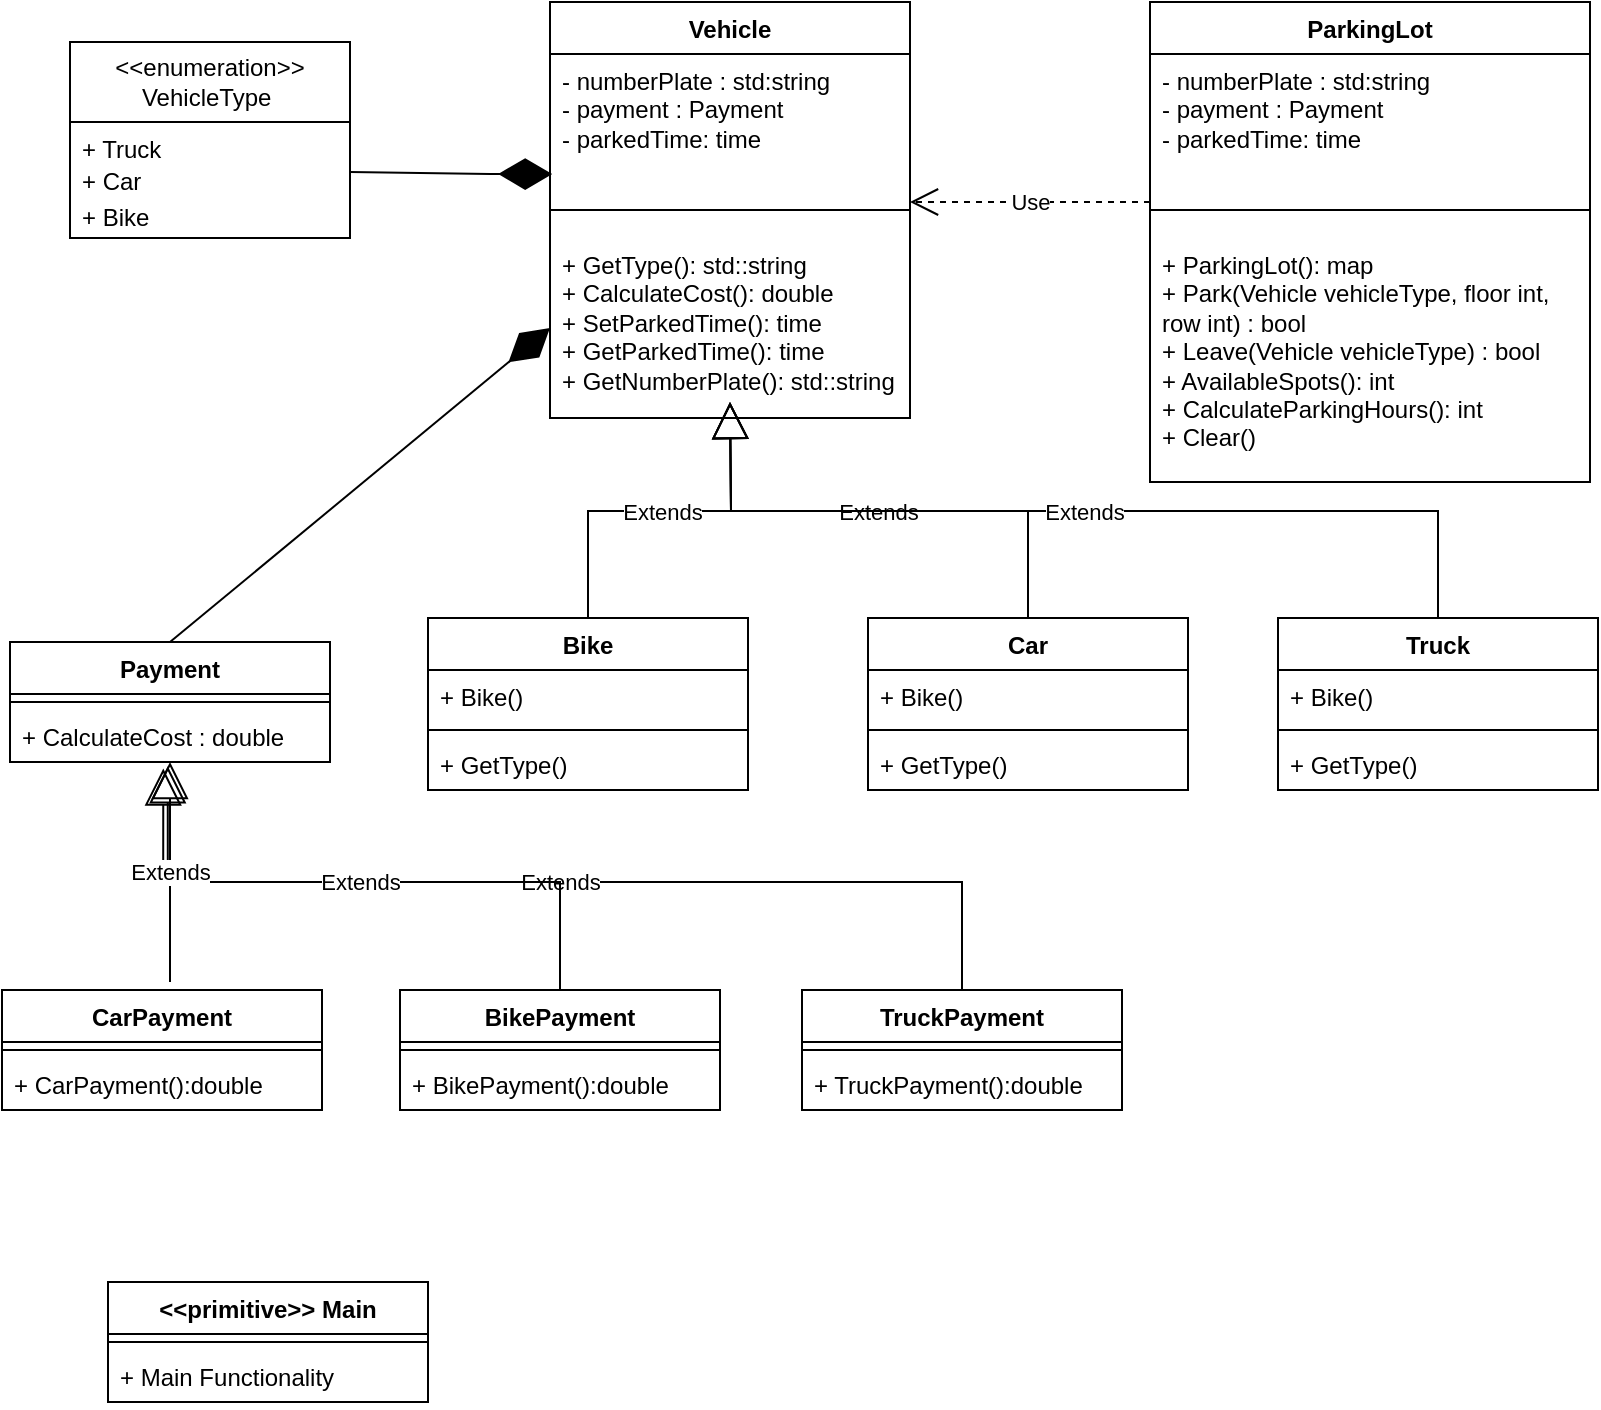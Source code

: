<mxfile version="24.7.10">
  <diagram name="Page-1" id="SAhULCFmGrawdrRfO05f">
    <mxGraphModel dx="276" dy="122" grid="1" gridSize="10" guides="1" tooltips="1" connect="1" arrows="1" fold="1" page="1" pageScale="1" pageWidth="827" pageHeight="1169" math="0" shadow="0">
      <root>
        <mxCell id="0" />
        <mxCell id="1" parent="0" />
        <mxCell id="09kZFXPRxGzwBJFV6vJo-1" value="Vehicle" style="swimlane;fontStyle=1;align=center;verticalAlign=top;childLayout=stackLayout;horizontal=1;startSize=26;horizontalStack=0;resizeParent=1;resizeParentMax=0;resizeLast=0;collapsible=1;marginBottom=0;whiteSpace=wrap;html=1;" parent="1" vertex="1">
          <mxGeometry x="300" y="110" width="180" height="208" as="geometry" />
        </mxCell>
        <mxCell id="09kZFXPRxGzwBJFV6vJo-2" value="- numberPlate : std:string&lt;div&gt;- payment : Payment&lt;/div&gt;&lt;div&gt;- parkedTime: time&lt;/div&gt;" style="text;strokeColor=none;fillColor=none;align=left;verticalAlign=top;spacingLeft=4;spacingRight=4;overflow=hidden;rotatable=0;points=[[0,0.5],[1,0.5]];portConstraint=eastwest;whiteSpace=wrap;html=1;" parent="09kZFXPRxGzwBJFV6vJo-1" vertex="1">
          <mxGeometry y="26" width="180" height="64" as="geometry" />
        </mxCell>
        <mxCell id="09kZFXPRxGzwBJFV6vJo-3" value="" style="line;strokeWidth=1;fillColor=none;align=left;verticalAlign=middle;spacingTop=-1;spacingLeft=3;spacingRight=3;rotatable=0;labelPosition=right;points=[];portConstraint=eastwest;strokeColor=inherit;" parent="09kZFXPRxGzwBJFV6vJo-1" vertex="1">
          <mxGeometry y="90" width="180" height="28" as="geometry" />
        </mxCell>
        <mxCell id="09kZFXPRxGzwBJFV6vJo-4" value="+ GetType(): std::string&lt;div&gt;+ CalculateCost(): double&lt;/div&gt;&lt;div&gt;+ SetParkedTime(): time&lt;/div&gt;&lt;div&gt;+ GetParkedTime(): time&lt;/div&gt;&lt;div&gt;+ GetNumberPlate(): std::string&lt;/div&gt;" style="text;strokeColor=none;fillColor=none;align=left;verticalAlign=top;spacingLeft=4;spacingRight=4;overflow=hidden;rotatable=0;points=[[0,0.5],[1,0.5]];portConstraint=eastwest;whiteSpace=wrap;html=1;" parent="09kZFXPRxGzwBJFV6vJo-1" vertex="1">
          <mxGeometry y="118" width="180" height="90" as="geometry" />
        </mxCell>
        <mxCell id="09kZFXPRxGzwBJFV6vJo-11" value="&amp;lt;&lt;span class=&quot;xml&quot;&gt;&amp;lt;&lt;span class=&quot;hljs-name&quot;&gt;enumeration&lt;/span&gt;&amp;gt;&lt;/span&gt;&amp;gt;&lt;div&gt;VehicleType&amp;nbsp;&lt;/div&gt;" style="swimlane;fontStyle=0;childLayout=stackLayout;horizontal=1;startSize=40;fillColor=none;horizontalStack=0;resizeParent=1;resizeParentMax=0;resizeLast=0;collapsible=1;marginBottom=0;whiteSpace=wrap;html=1;" parent="1" vertex="1">
          <mxGeometry x="60" y="130" width="140" height="98" as="geometry">
            <mxRectangle x="60" y="159" width="140" height="40" as="alternateBounds" />
          </mxGeometry>
        </mxCell>
        <mxCell id="09kZFXPRxGzwBJFV6vJo-12" value="+ Truck" style="text;strokeColor=none;fillColor=none;align=left;verticalAlign=top;spacingLeft=4;spacingRight=4;overflow=hidden;rotatable=0;points=[[0,0.5],[1,0.5]];portConstraint=eastwest;whiteSpace=wrap;html=1;" parent="09kZFXPRxGzwBJFV6vJo-11" vertex="1">
          <mxGeometry y="40" width="140" height="16" as="geometry" />
        </mxCell>
        <mxCell id="09kZFXPRxGzwBJFV6vJo-13" value="+ Car" style="text;strokeColor=none;fillColor=none;align=left;verticalAlign=top;spacingLeft=4;spacingRight=4;overflow=hidden;rotatable=0;points=[[0,0.5],[1,0.5]];portConstraint=eastwest;whiteSpace=wrap;html=1;" parent="09kZFXPRxGzwBJFV6vJo-11" vertex="1">
          <mxGeometry y="56" width="140" height="18" as="geometry" />
        </mxCell>
        <mxCell id="09kZFXPRxGzwBJFV6vJo-14" value="+ Bike" style="text;strokeColor=none;fillColor=none;align=left;verticalAlign=top;spacingLeft=4;spacingRight=4;overflow=hidden;rotatable=0;points=[[0,0.5],[1,0.5]];portConstraint=eastwest;whiteSpace=wrap;html=1;" parent="09kZFXPRxGzwBJFV6vJo-11" vertex="1">
          <mxGeometry y="74" width="140" height="24" as="geometry" />
        </mxCell>
        <mxCell id="09kZFXPRxGzwBJFV6vJo-16" value="" style="endArrow=diamondThin;endFill=1;endSize=24;html=1;rounded=0;exitX=1;exitY=0.5;exitDx=0;exitDy=0;entryX=0.006;entryY=0.938;entryDx=0;entryDy=0;entryPerimeter=0;" parent="1" source="09kZFXPRxGzwBJFV6vJo-13" target="09kZFXPRxGzwBJFV6vJo-2" edge="1">
          <mxGeometry width="160" relative="1" as="geometry">
            <mxPoint x="330" y="430" as="sourcePoint" />
            <mxPoint x="490" y="430" as="targetPoint" />
            <Array as="points">
              <mxPoint x="270" y="196" />
            </Array>
          </mxGeometry>
        </mxCell>
        <mxCell id="09kZFXPRxGzwBJFV6vJo-17" value="ParkingLot" style="swimlane;fontStyle=1;align=center;verticalAlign=top;childLayout=stackLayout;horizontal=1;startSize=26;horizontalStack=0;resizeParent=1;resizeParentMax=0;resizeLast=0;collapsible=1;marginBottom=0;whiteSpace=wrap;html=1;" parent="1" vertex="1">
          <mxGeometry x="600" y="110" width="220" height="240" as="geometry" />
        </mxCell>
        <mxCell id="09kZFXPRxGzwBJFV6vJo-18" value="- numberPlate : std:string&lt;div&gt;- payment : Payment&lt;/div&gt;&lt;div&gt;- parkedTime: time&lt;/div&gt;" style="text;strokeColor=none;fillColor=none;align=left;verticalAlign=top;spacingLeft=4;spacingRight=4;overflow=hidden;rotatable=0;points=[[0,0.5],[1,0.5]];portConstraint=eastwest;whiteSpace=wrap;html=1;" parent="09kZFXPRxGzwBJFV6vJo-17" vertex="1">
          <mxGeometry y="26" width="220" height="64" as="geometry" />
        </mxCell>
        <mxCell id="09kZFXPRxGzwBJFV6vJo-19" value="" style="line;strokeWidth=1;fillColor=none;align=left;verticalAlign=middle;spacingTop=-1;spacingLeft=3;spacingRight=3;rotatable=0;labelPosition=right;points=[];portConstraint=eastwest;strokeColor=inherit;" parent="09kZFXPRxGzwBJFV6vJo-17" vertex="1">
          <mxGeometry y="90" width="220" height="28" as="geometry" />
        </mxCell>
        <mxCell id="09kZFXPRxGzwBJFV6vJo-20" value="+ ParkingLot(): map&lt;div&gt;+ Park(Vehicle vehicleType, floor int, row int) : bool&lt;div&gt;+ Leave(&lt;span style=&quot;background-color: initial;&quot;&gt;Vehicle vehicleType&lt;/span&gt;&lt;span style=&quot;background-color: initial;&quot;&gt;) : bool&lt;/span&gt;&lt;/div&gt;&lt;div&gt;+ AvailableSpots(): int&lt;/div&gt;&lt;/div&gt;&lt;div&gt;+ CalculateParkingHours(): int&lt;/div&gt;&lt;div&gt;+ Clear()&lt;/div&gt;" style="text;strokeColor=none;fillColor=none;align=left;verticalAlign=top;spacingLeft=4;spacingRight=4;overflow=hidden;rotatable=0;points=[[0,0.5],[1,0.5]];portConstraint=eastwest;whiteSpace=wrap;html=1;" parent="09kZFXPRxGzwBJFV6vJo-17" vertex="1">
          <mxGeometry y="118" width="220" height="122" as="geometry" />
        </mxCell>
        <mxCell id="09kZFXPRxGzwBJFV6vJo-21" value="Use" style="endArrow=open;endSize=12;dashed=1;html=1;rounded=0;" parent="1" edge="1">
          <mxGeometry width="160" relative="1" as="geometry">
            <mxPoint x="600" y="210" as="sourcePoint" />
            <mxPoint x="480" y="210" as="targetPoint" />
          </mxGeometry>
        </mxCell>
        <mxCell id="09kZFXPRxGzwBJFV6vJo-22" value="Car" style="swimlane;fontStyle=1;align=center;verticalAlign=top;childLayout=stackLayout;horizontal=1;startSize=26;horizontalStack=0;resizeParent=1;resizeParentMax=0;resizeLast=0;collapsible=1;marginBottom=0;whiteSpace=wrap;html=1;" parent="1" vertex="1">
          <mxGeometry x="459" y="418" width="160" height="86" as="geometry" />
        </mxCell>
        <mxCell id="09kZFXPRxGzwBJFV6vJo-23" value="+ Bike()" style="text;strokeColor=none;fillColor=none;align=left;verticalAlign=top;spacingLeft=4;spacingRight=4;overflow=hidden;rotatable=0;points=[[0,0.5],[1,0.5]];portConstraint=eastwest;whiteSpace=wrap;html=1;" parent="09kZFXPRxGzwBJFV6vJo-22" vertex="1">
          <mxGeometry y="26" width="160" height="26" as="geometry" />
        </mxCell>
        <mxCell id="09kZFXPRxGzwBJFV6vJo-24" value="" style="line;strokeWidth=1;fillColor=none;align=left;verticalAlign=middle;spacingTop=-1;spacingLeft=3;spacingRight=3;rotatable=0;labelPosition=right;points=[];portConstraint=eastwest;strokeColor=inherit;" parent="09kZFXPRxGzwBJFV6vJo-22" vertex="1">
          <mxGeometry y="52" width="160" height="8" as="geometry" />
        </mxCell>
        <mxCell id="09kZFXPRxGzwBJFV6vJo-25" value="+ GetType()" style="text;strokeColor=none;fillColor=none;align=left;verticalAlign=top;spacingLeft=4;spacingRight=4;overflow=hidden;rotatable=0;points=[[0,0.5],[1,0.5]];portConstraint=eastwest;whiteSpace=wrap;html=1;" parent="09kZFXPRxGzwBJFV6vJo-22" vertex="1">
          <mxGeometry y="60" width="160" height="26" as="geometry" />
        </mxCell>
        <mxCell id="09kZFXPRxGzwBJFV6vJo-26" value="Bike" style="swimlane;fontStyle=1;align=center;verticalAlign=top;childLayout=stackLayout;horizontal=1;startSize=26;horizontalStack=0;resizeParent=1;resizeParentMax=0;resizeLast=0;collapsible=1;marginBottom=0;whiteSpace=wrap;html=1;" parent="1" vertex="1">
          <mxGeometry x="239" y="418" width="160" height="86" as="geometry" />
        </mxCell>
        <mxCell id="09kZFXPRxGzwBJFV6vJo-27" value="+ Bike()" style="text;strokeColor=none;fillColor=none;align=left;verticalAlign=top;spacingLeft=4;spacingRight=4;overflow=hidden;rotatable=0;points=[[0,0.5],[1,0.5]];portConstraint=eastwest;whiteSpace=wrap;html=1;" parent="09kZFXPRxGzwBJFV6vJo-26" vertex="1">
          <mxGeometry y="26" width="160" height="26" as="geometry" />
        </mxCell>
        <mxCell id="09kZFXPRxGzwBJFV6vJo-28" value="" style="line;strokeWidth=1;fillColor=none;align=left;verticalAlign=middle;spacingTop=-1;spacingLeft=3;spacingRight=3;rotatable=0;labelPosition=right;points=[];portConstraint=eastwest;strokeColor=inherit;" parent="09kZFXPRxGzwBJFV6vJo-26" vertex="1">
          <mxGeometry y="52" width="160" height="8" as="geometry" />
        </mxCell>
        <mxCell id="09kZFXPRxGzwBJFV6vJo-29" value="+ GetType()" style="text;strokeColor=none;fillColor=none;align=left;verticalAlign=top;spacingLeft=4;spacingRight=4;overflow=hidden;rotatable=0;points=[[0,0.5],[1,0.5]];portConstraint=eastwest;whiteSpace=wrap;html=1;" parent="09kZFXPRxGzwBJFV6vJo-26" vertex="1">
          <mxGeometry y="60" width="160" height="26" as="geometry" />
        </mxCell>
        <mxCell id="09kZFXPRxGzwBJFV6vJo-30" value="Truck" style="swimlane;fontStyle=1;align=center;verticalAlign=top;childLayout=stackLayout;horizontal=1;startSize=26;horizontalStack=0;resizeParent=1;resizeParentMax=0;resizeLast=0;collapsible=1;marginBottom=0;whiteSpace=wrap;html=1;" parent="1" vertex="1">
          <mxGeometry x="664" y="418" width="160" height="86" as="geometry" />
        </mxCell>
        <mxCell id="09kZFXPRxGzwBJFV6vJo-31" value="+ Bike()" style="text;strokeColor=none;fillColor=none;align=left;verticalAlign=top;spacingLeft=4;spacingRight=4;overflow=hidden;rotatable=0;points=[[0,0.5],[1,0.5]];portConstraint=eastwest;whiteSpace=wrap;html=1;" parent="09kZFXPRxGzwBJFV6vJo-30" vertex="1">
          <mxGeometry y="26" width="160" height="26" as="geometry" />
        </mxCell>
        <mxCell id="09kZFXPRxGzwBJFV6vJo-32" value="" style="line;strokeWidth=1;fillColor=none;align=left;verticalAlign=middle;spacingTop=-1;spacingLeft=3;spacingRight=3;rotatable=0;labelPosition=right;points=[];portConstraint=eastwest;strokeColor=inherit;" parent="09kZFXPRxGzwBJFV6vJo-30" vertex="1">
          <mxGeometry y="52" width="160" height="8" as="geometry" />
        </mxCell>
        <mxCell id="09kZFXPRxGzwBJFV6vJo-33" value="+ GetType()" style="text;strokeColor=none;fillColor=none;align=left;verticalAlign=top;spacingLeft=4;spacingRight=4;overflow=hidden;rotatable=0;points=[[0,0.5],[1,0.5]];portConstraint=eastwest;whiteSpace=wrap;html=1;" parent="09kZFXPRxGzwBJFV6vJo-30" vertex="1">
          <mxGeometry y="60" width="160" height="26" as="geometry" />
        </mxCell>
        <mxCell id="09kZFXPRxGzwBJFV6vJo-43" value="Extends" style="endArrow=block;endSize=16;endFill=0;html=1;rounded=0;exitX=0.5;exitY=0;exitDx=0;exitDy=0;edgeStyle=orthogonalEdgeStyle;" parent="1" source="09kZFXPRxGzwBJFV6vJo-26" edge="1">
          <mxGeometry width="160" relative="1" as="geometry">
            <mxPoint x="330" y="190" as="sourcePoint" />
            <mxPoint x="390" y="310" as="targetPoint" />
          </mxGeometry>
        </mxCell>
        <mxCell id="09kZFXPRxGzwBJFV6vJo-44" value="Extends" style="endArrow=block;endSize=16;endFill=0;html=1;rounded=0;exitX=0.5;exitY=0;exitDx=0;exitDy=0;edgeStyle=orthogonalEdgeStyle;" parent="1" source="09kZFXPRxGzwBJFV6vJo-22" edge="1">
          <mxGeometry width="160" relative="1" as="geometry">
            <mxPoint x="330" y="190" as="sourcePoint" />
            <mxPoint x="390" y="310" as="targetPoint" />
          </mxGeometry>
        </mxCell>
        <mxCell id="09kZFXPRxGzwBJFV6vJo-45" value="Extends" style="endArrow=block;endSize=16;endFill=0;html=1;rounded=0;exitX=0.5;exitY=0;exitDx=0;exitDy=0;edgeStyle=orthogonalEdgeStyle;" parent="1" source="09kZFXPRxGzwBJFV6vJo-30" edge="1">
          <mxGeometry width="160" relative="1" as="geometry">
            <mxPoint x="330" y="190" as="sourcePoint" />
            <mxPoint x="390" y="310" as="targetPoint" />
          </mxGeometry>
        </mxCell>
        <mxCell id="09kZFXPRxGzwBJFV6vJo-46" value="Payment" style="swimlane;fontStyle=1;align=center;verticalAlign=top;childLayout=stackLayout;horizontal=1;startSize=26;horizontalStack=0;resizeParent=1;resizeParentMax=0;resizeLast=0;collapsible=1;marginBottom=0;whiteSpace=wrap;html=1;" parent="1" vertex="1">
          <mxGeometry x="30" y="430" width="160" height="60" as="geometry" />
        </mxCell>
        <mxCell id="09kZFXPRxGzwBJFV6vJo-48" value="" style="line;strokeWidth=1;fillColor=none;align=left;verticalAlign=middle;spacingTop=-1;spacingLeft=3;spacingRight=3;rotatable=0;labelPosition=right;points=[];portConstraint=eastwest;strokeColor=inherit;" parent="09kZFXPRxGzwBJFV6vJo-46" vertex="1">
          <mxGeometry y="26" width="160" height="8" as="geometry" />
        </mxCell>
        <mxCell id="09kZFXPRxGzwBJFV6vJo-49" value="+ CalculateCost : double" style="text;strokeColor=none;fillColor=none;align=left;verticalAlign=top;spacingLeft=4;spacingRight=4;overflow=hidden;rotatable=0;points=[[0,0.5],[1,0.5]];portConstraint=eastwest;whiteSpace=wrap;html=1;" parent="09kZFXPRxGzwBJFV6vJo-46" vertex="1">
          <mxGeometry y="34" width="160" height="26" as="geometry" />
        </mxCell>
        <mxCell id="09kZFXPRxGzwBJFV6vJo-51" value="" style="endArrow=diamondThin;endFill=1;endSize=24;html=1;rounded=0;exitX=0.5;exitY=0;exitDx=0;exitDy=0;entryX=0;entryY=0.5;entryDx=0;entryDy=0;" parent="1" source="09kZFXPRxGzwBJFV6vJo-46" target="09kZFXPRxGzwBJFV6vJo-4" edge="1">
          <mxGeometry width="160" relative="1" as="geometry">
            <mxPoint x="360" y="360" as="sourcePoint" />
            <mxPoint x="520" y="360" as="targetPoint" />
          </mxGeometry>
        </mxCell>
        <mxCell id="09kZFXPRxGzwBJFV6vJo-56" value="CarPayment" style="swimlane;fontStyle=1;align=center;verticalAlign=top;childLayout=stackLayout;horizontal=1;startSize=26;horizontalStack=0;resizeParent=1;resizeParentMax=0;resizeLast=0;collapsible=1;marginBottom=0;whiteSpace=wrap;html=1;" parent="1" vertex="1">
          <mxGeometry x="26" y="604" width="160" height="60" as="geometry" />
        </mxCell>
        <mxCell id="09kZFXPRxGzwBJFV6vJo-58" value="" style="line;strokeWidth=1;fillColor=none;align=left;verticalAlign=middle;spacingTop=-1;spacingLeft=3;spacingRight=3;rotatable=0;labelPosition=right;points=[];portConstraint=eastwest;strokeColor=inherit;" parent="09kZFXPRxGzwBJFV6vJo-56" vertex="1">
          <mxGeometry y="26" width="160" height="8" as="geometry" />
        </mxCell>
        <mxCell id="09kZFXPRxGzwBJFV6vJo-59" value="+ CarPayment():double" style="text;strokeColor=none;fillColor=none;align=left;verticalAlign=top;spacingLeft=4;spacingRight=4;overflow=hidden;rotatable=0;points=[[0,0.5],[1,0.5]];portConstraint=eastwest;whiteSpace=wrap;html=1;" parent="09kZFXPRxGzwBJFV6vJo-56" vertex="1">
          <mxGeometry y="34" width="160" height="26" as="geometry" />
        </mxCell>
        <mxCell id="09kZFXPRxGzwBJFV6vJo-64" value="BikePayment" style="swimlane;fontStyle=1;align=center;verticalAlign=top;childLayout=stackLayout;horizontal=1;startSize=26;horizontalStack=0;resizeParent=1;resizeParentMax=0;resizeLast=0;collapsible=1;marginBottom=0;whiteSpace=wrap;html=1;" parent="1" vertex="1">
          <mxGeometry x="225" y="604" width="160" height="60" as="geometry" />
        </mxCell>
        <mxCell id="09kZFXPRxGzwBJFV6vJo-65" value="" style="line;strokeWidth=1;fillColor=none;align=left;verticalAlign=middle;spacingTop=-1;spacingLeft=3;spacingRight=3;rotatable=0;labelPosition=right;points=[];portConstraint=eastwest;strokeColor=inherit;" parent="09kZFXPRxGzwBJFV6vJo-64" vertex="1">
          <mxGeometry y="26" width="160" height="8" as="geometry" />
        </mxCell>
        <mxCell id="09kZFXPRxGzwBJFV6vJo-66" value="+ BikePayment():double" style="text;strokeColor=none;fillColor=none;align=left;verticalAlign=top;spacingLeft=4;spacingRight=4;overflow=hidden;rotatable=0;points=[[0,0.5],[1,0.5]];portConstraint=eastwest;whiteSpace=wrap;html=1;" parent="09kZFXPRxGzwBJFV6vJo-64" vertex="1">
          <mxGeometry y="34" width="160" height="26" as="geometry" />
        </mxCell>
        <mxCell id="09kZFXPRxGzwBJFV6vJo-67" value="TruckPayment" style="swimlane;fontStyle=1;align=center;verticalAlign=top;childLayout=stackLayout;horizontal=1;startSize=26;horizontalStack=0;resizeParent=1;resizeParentMax=0;resizeLast=0;collapsible=1;marginBottom=0;whiteSpace=wrap;html=1;" parent="1" vertex="1">
          <mxGeometry x="426" y="604" width="160" height="60" as="geometry" />
        </mxCell>
        <mxCell id="09kZFXPRxGzwBJFV6vJo-68" value="" style="line;strokeWidth=1;fillColor=none;align=left;verticalAlign=middle;spacingTop=-1;spacingLeft=3;spacingRight=3;rotatable=0;labelPosition=right;points=[];portConstraint=eastwest;strokeColor=inherit;" parent="09kZFXPRxGzwBJFV6vJo-67" vertex="1">
          <mxGeometry y="26" width="160" height="8" as="geometry" />
        </mxCell>
        <mxCell id="09kZFXPRxGzwBJFV6vJo-69" value="+ TruckPayment():double" style="text;strokeColor=none;fillColor=none;align=left;verticalAlign=top;spacingLeft=4;spacingRight=4;overflow=hidden;rotatable=0;points=[[0,0.5],[1,0.5]];portConstraint=eastwest;whiteSpace=wrap;html=1;" parent="09kZFXPRxGzwBJFV6vJo-67" vertex="1">
          <mxGeometry y="34" width="160" height="26" as="geometry" />
        </mxCell>
        <mxCell id="09kZFXPRxGzwBJFV6vJo-71" value="Extends" style="endArrow=block;endSize=16;endFill=0;html=1;rounded=0;exitX=0.5;exitY=0;exitDx=0;exitDy=0;entryX=0.479;entryY=1.124;entryDx=0;entryDy=0;entryPerimeter=0;edgeStyle=orthogonalEdgeStyle;" parent="1" source="09kZFXPRxGzwBJFV6vJo-67" target="09kZFXPRxGzwBJFV6vJo-49" edge="1">
          <mxGeometry width="160" relative="1" as="geometry">
            <mxPoint x="360" y="550" as="sourcePoint" />
            <mxPoint x="520" y="550" as="targetPoint" />
            <Array as="points">
              <mxPoint x="506" y="550" />
              <mxPoint x="107" y="550" />
            </Array>
          </mxGeometry>
        </mxCell>
        <mxCell id="09kZFXPRxGzwBJFV6vJo-72" value="Extends" style="endArrow=block;endSize=16;endFill=0;html=1;rounded=0;exitX=0.5;exitY=0;exitDx=0;exitDy=0;edgeStyle=orthogonalEdgeStyle;entryX=0.493;entryY=1.081;entryDx=0;entryDy=0;entryPerimeter=0;" parent="1" source="09kZFXPRxGzwBJFV6vJo-64" target="09kZFXPRxGzwBJFV6vJo-49" edge="1">
          <mxGeometry width="160" relative="1" as="geometry">
            <mxPoint x="360" y="550" as="sourcePoint" />
            <mxPoint x="110" y="494" as="targetPoint" />
            <Array as="points">
              <mxPoint x="305" y="550" />
              <mxPoint x="109" y="550" />
            </Array>
          </mxGeometry>
        </mxCell>
        <mxCell id="09kZFXPRxGzwBJFV6vJo-73" value="Extends" style="endArrow=block;endSize=16;endFill=0;html=1;rounded=0;edgeStyle=orthogonalEdgeStyle;" parent="1" edge="1">
          <mxGeometry width="160" relative="1" as="geometry">
            <mxPoint x="110" y="600" as="sourcePoint" />
            <mxPoint x="110" y="490" as="targetPoint" />
          </mxGeometry>
        </mxCell>
        <mxCell id="JaB5eUvDOl0XQFZ9XKfG-1" value="&amp;lt;&amp;lt;primitive&amp;gt;&amp;gt; Main" style="swimlane;fontStyle=1;align=center;verticalAlign=top;childLayout=stackLayout;horizontal=1;startSize=26;horizontalStack=0;resizeParent=1;resizeParentMax=0;resizeLast=0;collapsible=1;marginBottom=0;whiteSpace=wrap;html=1;" vertex="1" parent="1">
          <mxGeometry x="79" y="750" width="160" height="60" as="geometry" />
        </mxCell>
        <mxCell id="JaB5eUvDOl0XQFZ9XKfG-3" value="" style="line;strokeWidth=1;fillColor=none;align=left;verticalAlign=middle;spacingTop=-1;spacingLeft=3;spacingRight=3;rotatable=0;labelPosition=right;points=[];portConstraint=eastwest;strokeColor=inherit;" vertex="1" parent="JaB5eUvDOl0XQFZ9XKfG-1">
          <mxGeometry y="26" width="160" height="8" as="geometry" />
        </mxCell>
        <mxCell id="JaB5eUvDOl0XQFZ9XKfG-4" value="+ Main Functionality" style="text;strokeColor=none;fillColor=none;align=left;verticalAlign=top;spacingLeft=4;spacingRight=4;overflow=hidden;rotatable=0;points=[[0,0.5],[1,0.5]];portConstraint=eastwest;whiteSpace=wrap;html=1;" vertex="1" parent="JaB5eUvDOl0XQFZ9XKfG-1">
          <mxGeometry y="34" width="160" height="26" as="geometry" />
        </mxCell>
      </root>
    </mxGraphModel>
  </diagram>
</mxfile>
